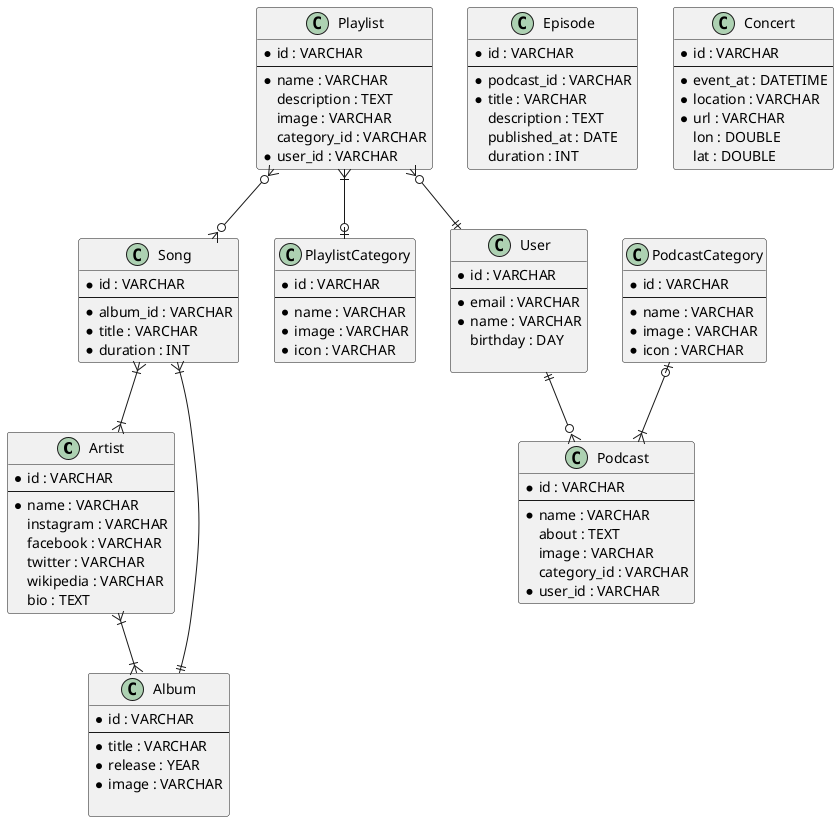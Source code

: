 @startuml Spotify
class Artist {
    * id : VARCHAR
    --
    * name : VARCHAR
    instagram : VARCHAR
    facebook : VARCHAR
    twitter : VARCHAR
    wikipedia : VARCHAR
    bio : TEXT
}
class Album {
    * id : VARCHAR
    --
    * title : VARCHAR
    * release : YEAR
    * image : VARCHAR

}
class Song {
    * id : VARCHAR
    --
    * album_id : VARCHAR
    * title : VARCHAR
    * duration : INT
}
class PlaylistCategory {
    * id : VARCHAR
    --
    * name : VARCHAR
    * image : VARCHAR
    * icon : VARCHAR
}
class Playlist {
    * id : VARCHAR
    --
    * name : VARCHAR
    description : TEXT
    image : VARCHAR
    category_id : VARCHAR
    * user_id : VARCHAR
}
class PodcastCategory {
    * id : VARCHAR
    --
    * name : VARCHAR
    * image : VARCHAR
    * icon : VARCHAR
}
class Podcast {
    * id : VARCHAR
    --
    * name : VARCHAR
    about : TEXT
    image : VARCHAR
    category_id : VARCHAR
    * user_id : VARCHAR
}
class Episode {
    * id : VARCHAR
    --
    * podcast_id : VARCHAR
    * title : VARCHAR
    description : TEXT
    published_at : DATE
    duration : INT
}
class User {
    * id : VARCHAR 
    --
    * email : VARCHAR
    * name : VARCHAR
    birthday : DAY

}
class Concert {
    * id : VARCHAR
    --
    * event_at : DATETIME
    * location : VARCHAR
    * url : VARCHAR
    lon : DOUBLE
    lat : DOUBLE
}

' Artist Relation
Artist }|--|{ Album

' Album Relation

' Song Relation
Song }|--|| Album
Song }|--|{ Artist

' Playlist Relation
Playlist }|--o| PlaylistCategory
Playlist }o--|| User
Playlist }o--o{ Song

' Podcast Relation
PodcastCategory |o--|{ Podcast
User ||--o{ Podcast

@enduml
